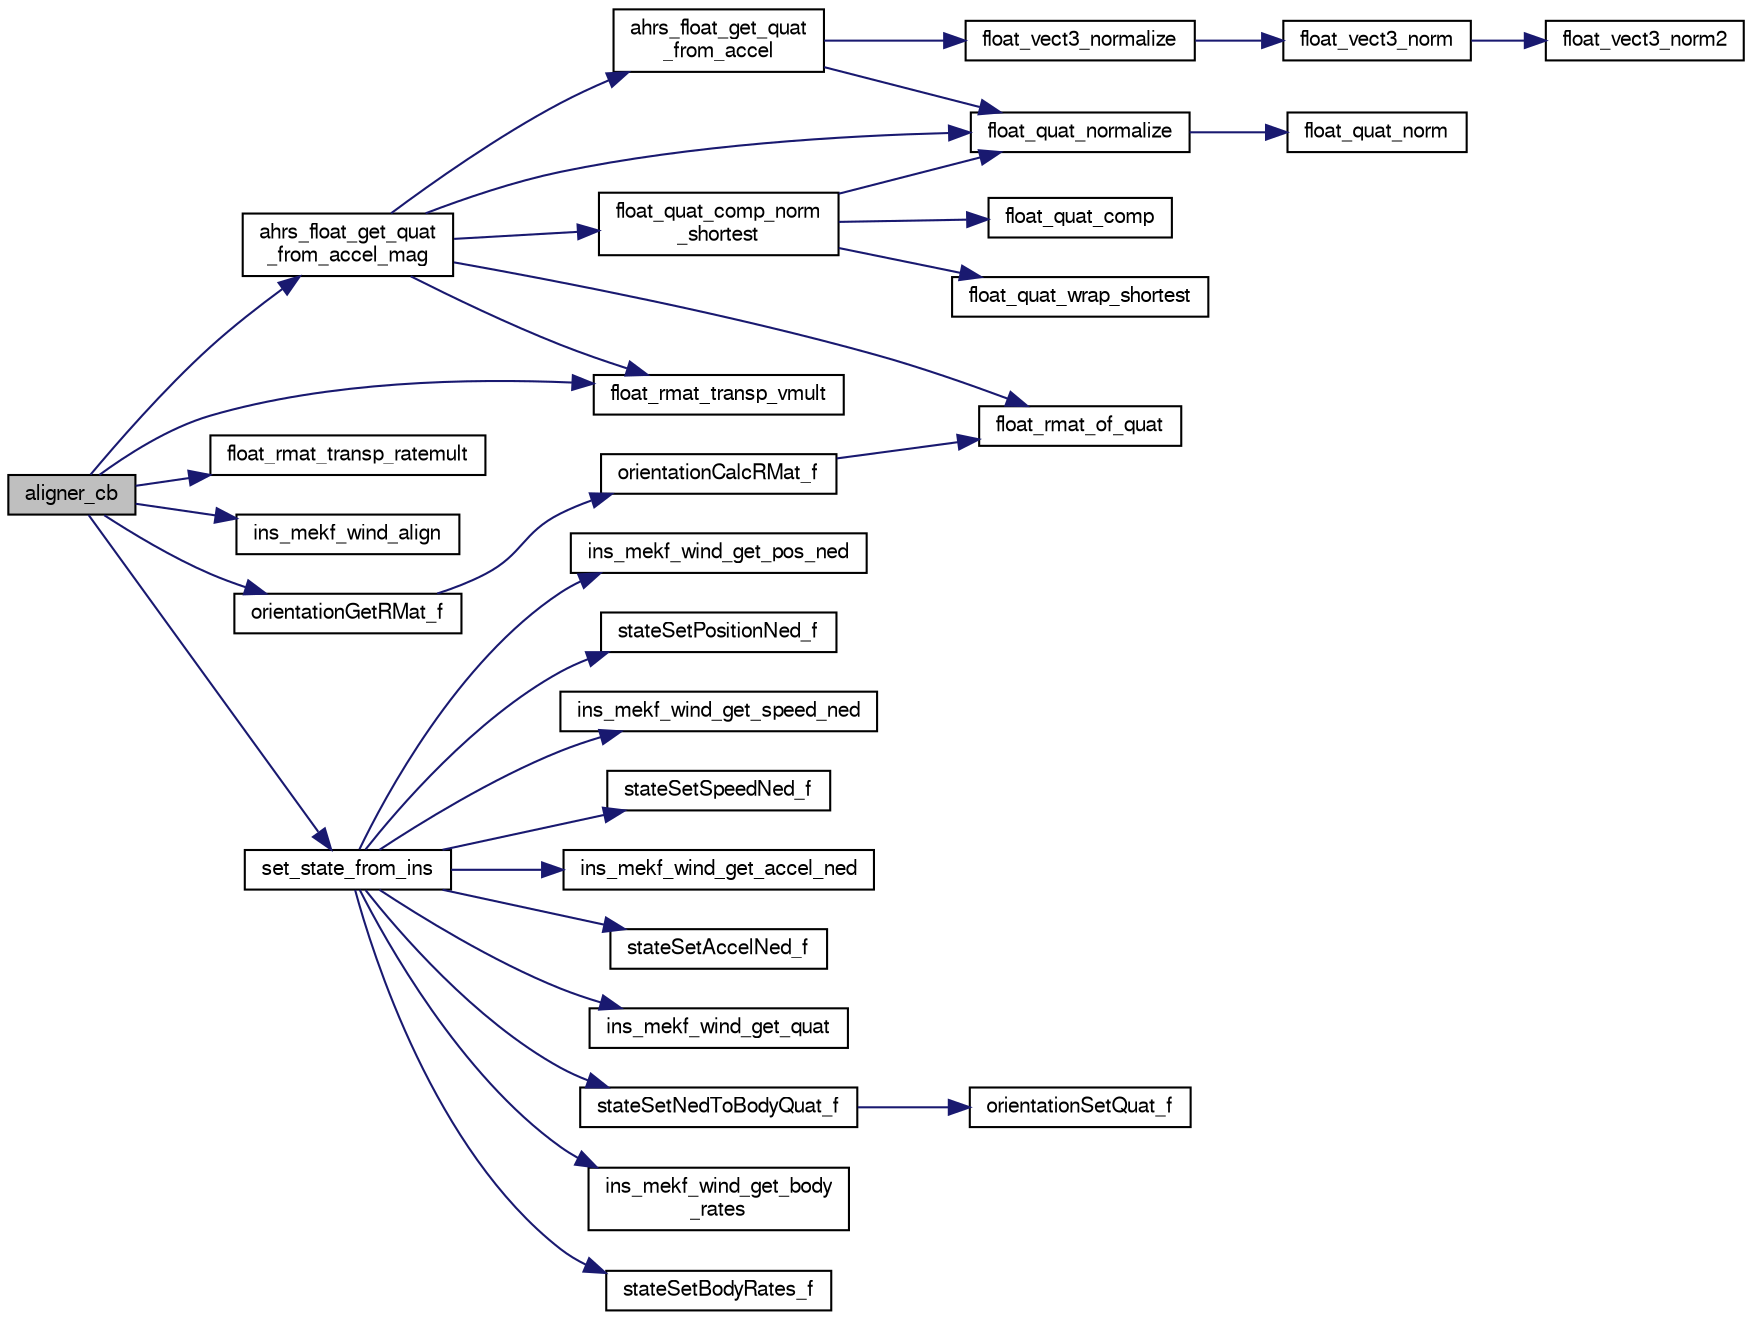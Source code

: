 digraph "aligner_cb"
{
  edge [fontname="FreeSans",fontsize="10",labelfontname="FreeSans",labelfontsize="10"];
  node [fontname="FreeSans",fontsize="10",shape=record];
  rankdir="LR";
  Node1 [label="aligner_cb",height=0.2,width=0.4,color="black", fillcolor="grey75", style="filled", fontcolor="black"];
  Node1 -> Node2 [color="midnightblue",fontsize="10",style="solid",fontname="FreeSans"];
  Node2 [label="ahrs_float_get_quat\l_from_accel_mag",height=0.2,width=0.4,color="black", fillcolor="white", style="filled",URL="$ahrs__float__utils_8h.html#a417a9a4e580b992140640e70992a2a01"];
  Node2 -> Node3 [color="midnightblue",fontsize="10",style="solid",fontname="FreeSans"];
  Node3 [label="ahrs_float_get_quat\l_from_accel",height=0.2,width=0.4,color="black", fillcolor="white", style="filled",URL="$ahrs__float__utils_8h.html#ab9b9f47127bec250cb42814794dda184",tooltip="Compute a quaternion representing roll and pitch from an accelerometer measurement. "];
  Node3 -> Node4 [color="midnightblue",fontsize="10",style="solid",fontname="FreeSans"];
  Node4 [label="float_vect3_normalize",height=0.2,width=0.4,color="black", fillcolor="white", style="filled",URL="$group__math__algebra__float.html#gaf08320455a290ed351f2a516473a89db",tooltip="normalize 3D vector in place "];
  Node4 -> Node5 [color="midnightblue",fontsize="10",style="solid",fontname="FreeSans"];
  Node5 [label="float_vect3_norm",height=0.2,width=0.4,color="black", fillcolor="white", style="filled",URL="$group__math__algebra__float.html#gad33d6e2c6bf00d660031e57fb3675666"];
  Node5 -> Node6 [color="midnightblue",fontsize="10",style="solid",fontname="FreeSans"];
  Node6 [label="float_vect3_norm2",height=0.2,width=0.4,color="black", fillcolor="white", style="filled",URL="$group__math__algebra__float.html#gaf0812637c58834d3baff5cd82fa220d2"];
  Node3 -> Node7 [color="midnightblue",fontsize="10",style="solid",fontname="FreeSans"];
  Node7 [label="float_quat_normalize",height=0.2,width=0.4,color="black", fillcolor="white", style="filled",URL="$group__math__algebra__float.html#ga010393da7c94f197d0161a0071862041"];
  Node7 -> Node8 [color="midnightblue",fontsize="10",style="solid",fontname="FreeSans"];
  Node8 [label="float_quat_norm",height=0.2,width=0.4,color="black", fillcolor="white", style="filled",URL="$group__math__algebra__float.html#gaf58947a2590837aa85077d42d99fb112"];
  Node2 -> Node9 [color="midnightblue",fontsize="10",style="solid",fontname="FreeSans"];
  Node9 [label="float_rmat_of_quat",height=0.2,width=0.4,color="black", fillcolor="white", style="filled",URL="$group__math__algebra__float.html#ga4f32e245bb37ef9fdf43872080f63fbc"];
  Node2 -> Node10 [color="midnightblue",fontsize="10",style="solid",fontname="FreeSans"];
  Node10 [label="float_rmat_transp_vmult",height=0.2,width=0.4,color="black", fillcolor="white", style="filled",URL="$group__math__algebra__float.html#gac852ba0c3ec48acfd8abaefbf933d4b6",tooltip="rotate 3D vector by transposed rotation matrix. "];
  Node2 -> Node7 [color="midnightblue",fontsize="10",style="solid",fontname="FreeSans"];
  Node2 -> Node11 [color="midnightblue",fontsize="10",style="solid",fontname="FreeSans"];
  Node11 [label="float_quat_comp_norm\l_shortest",height=0.2,width=0.4,color="black", fillcolor="white", style="filled",URL="$group__math__algebra__float.html#ga1046209eec005141af05e1098b559487",tooltip="Composition (multiplication) of two quaternions with normalization. "];
  Node11 -> Node12 [color="midnightblue",fontsize="10",style="solid",fontname="FreeSans"];
  Node12 [label="float_quat_comp",height=0.2,width=0.4,color="black", fillcolor="white", style="filled",URL="$group__math__algebra__float.html#gaf182e4cea0a80278a3b2856331095ff6",tooltip="Composition (multiplication) of two quaternions. "];
  Node11 -> Node13 [color="midnightblue",fontsize="10",style="solid",fontname="FreeSans"];
  Node13 [label="float_quat_wrap_shortest",height=0.2,width=0.4,color="black", fillcolor="white", style="filled",URL="$group__math__algebra__float.html#ga8c87c4af5df3d13c6eb0bd8b8e97721a"];
  Node11 -> Node7 [color="midnightblue",fontsize="10",style="solid",fontname="FreeSans"];
  Node1 -> Node14 [color="midnightblue",fontsize="10",style="solid",fontname="FreeSans"];
  Node14 [label="float_rmat_transp_ratemult",height=0.2,width=0.4,color="black", fillcolor="white", style="filled",URL="$group__math__algebra__float.html#gaaf793c59eaba758a63cf467c377ea532",tooltip="rotate anglular rates by transposed rotation matrix. "];
  Node1 -> Node10 [color="midnightblue",fontsize="10",style="solid",fontname="FreeSans"];
  Node1 -> Node15 [color="midnightblue",fontsize="10",style="solid",fontname="FreeSans"];
  Node15 [label="ins_mekf_wind_align",height=0.2,width=0.4,color="black", fillcolor="white", style="filled",URL="$ins__mekf__wind_8cpp.html#ab4cbd170e2e0bac6be3ca231bc403f47"];
  Node1 -> Node16 [color="midnightblue",fontsize="10",style="solid",fontname="FreeSans"];
  Node16 [label="orientationGetRMat_f",height=0.2,width=0.4,color="black", fillcolor="white", style="filled",URL="$group__math__orientation__representation.html#gadad1660d6ec48c67423b76622ce80b51",tooltip="Get vehicle body attitude rotation matrix (float). "];
  Node16 -> Node17 [color="midnightblue",fontsize="10",style="solid",fontname="FreeSans"];
  Node17 [label="orientationCalcRMat_f",height=0.2,width=0.4,color="black", fillcolor="white", style="filled",URL="$group__math__orientation__representation.html#ga3394d93b976378bb5c9ddea8d7960eeb"];
  Node17 -> Node9 [color="midnightblue",fontsize="10",style="solid",fontname="FreeSans"];
  Node1 -> Node18 [color="midnightblue",fontsize="10",style="solid",fontname="FreeSans"];
  Node18 [label="set_state_from_ins",height=0.2,width=0.4,color="black", fillcolor="white", style="filled",URL="$ins__mekf__wind__wrapper_8c.html#a83584ab974d0141a5807832d8d5f907a",tooltip="update state interface "];
  Node18 -> Node19 [color="midnightblue",fontsize="10",style="solid",fontname="FreeSans"];
  Node19 [label="ins_mekf_wind_get_quat",height=0.2,width=0.4,color="black", fillcolor="white", style="filled",URL="$ins__mekf__wind_8cpp.html#aa6187c0d117fa7c8c0d791af3ffd5e86"];
  Node18 -> Node20 [color="midnightblue",fontsize="10",style="solid",fontname="FreeSans"];
  Node20 [label="stateSetNedToBodyQuat_f",height=0.2,width=0.4,color="black", fillcolor="white", style="filled",URL="$group__state__attitude.html#ga08c015e6feca07c5c0976f1d2d28c31e",tooltip="Set vehicle body attitude from quaternion (float). "];
  Node20 -> Node21 [color="midnightblue",fontsize="10",style="solid",fontname="FreeSans"];
  Node21 [label="orientationSetQuat_f",height=0.2,width=0.4,color="black", fillcolor="white", style="filled",URL="$group__math__orientation__representation.html#ga35d21d17eb2d2ef8352f0aceb8ad7001",tooltip="Set vehicle body attitude from quaternion (float). "];
  Node18 -> Node22 [color="midnightblue",fontsize="10",style="solid",fontname="FreeSans"];
  Node22 [label="ins_mekf_wind_get_body\l_rates",height=0.2,width=0.4,color="black", fillcolor="white", style="filled",URL="$ins__mekf__wind_8cpp.html#a7f99f03cf34c8949e0cb048ab0e1c640"];
  Node18 -> Node23 [color="midnightblue",fontsize="10",style="solid",fontname="FreeSans"];
  Node23 [label="stateSetBodyRates_f",height=0.2,width=0.4,color="black", fillcolor="white", style="filled",URL="$group__state__rate.html#ga81d506386a5e2842d7e37cb6e1dbf252",tooltip="Set vehicle body angular rate (float). "];
  Node18 -> Node24 [color="midnightblue",fontsize="10",style="solid",fontname="FreeSans"];
  Node24 [label="ins_mekf_wind_get_pos_ned",height=0.2,width=0.4,color="black", fillcolor="white", style="filled",URL="$ins__mekf__wind_8cpp.html#a64ab6d7f656b1e5275a77ccc6330bb93",tooltip="Getter/Setter functions. "];
  Node18 -> Node25 [color="midnightblue",fontsize="10",style="solid",fontname="FreeSans"];
  Node25 [label="stateSetPositionNed_f",height=0.2,width=0.4,color="black", fillcolor="white", style="filled",URL="$group__state__position.html#ga9ff9643cd109a27a481d5883652d0f08",tooltip="Set position from local NED coordinates (float). "];
  Node18 -> Node26 [color="midnightblue",fontsize="10",style="solid",fontname="FreeSans"];
  Node26 [label="ins_mekf_wind_get_speed_ned",height=0.2,width=0.4,color="black", fillcolor="white", style="filled",URL="$ins__mekf__wind_8cpp.html#af7842fba65bc5bafcb9b37c6693e2469"];
  Node18 -> Node27 [color="midnightblue",fontsize="10",style="solid",fontname="FreeSans"];
  Node27 [label="stateSetSpeedNed_f",height=0.2,width=0.4,color="black", fillcolor="white", style="filled",URL="$group__state__velocity.html#gae6549b15cd961047c89481ab2d87171f",tooltip="Set ground speed in local NED coordinates (float). "];
  Node18 -> Node28 [color="midnightblue",fontsize="10",style="solid",fontname="FreeSans"];
  Node28 [label="ins_mekf_wind_get_accel_ned",height=0.2,width=0.4,color="black", fillcolor="white", style="filled",URL="$ins__mekf__wind_8cpp.html#a54b93af569c5a2f17f80cd2087ad45eb"];
  Node18 -> Node29 [color="midnightblue",fontsize="10",style="solid",fontname="FreeSans"];
  Node29 [label="stateSetAccelNed_f",height=0.2,width=0.4,color="black", fillcolor="white", style="filled",URL="$group__state__acceleration.html#ga27b8f24af6ddce14389efaa5ec119967",tooltip="Set acceleration in NED coordinates (float). "];
}
